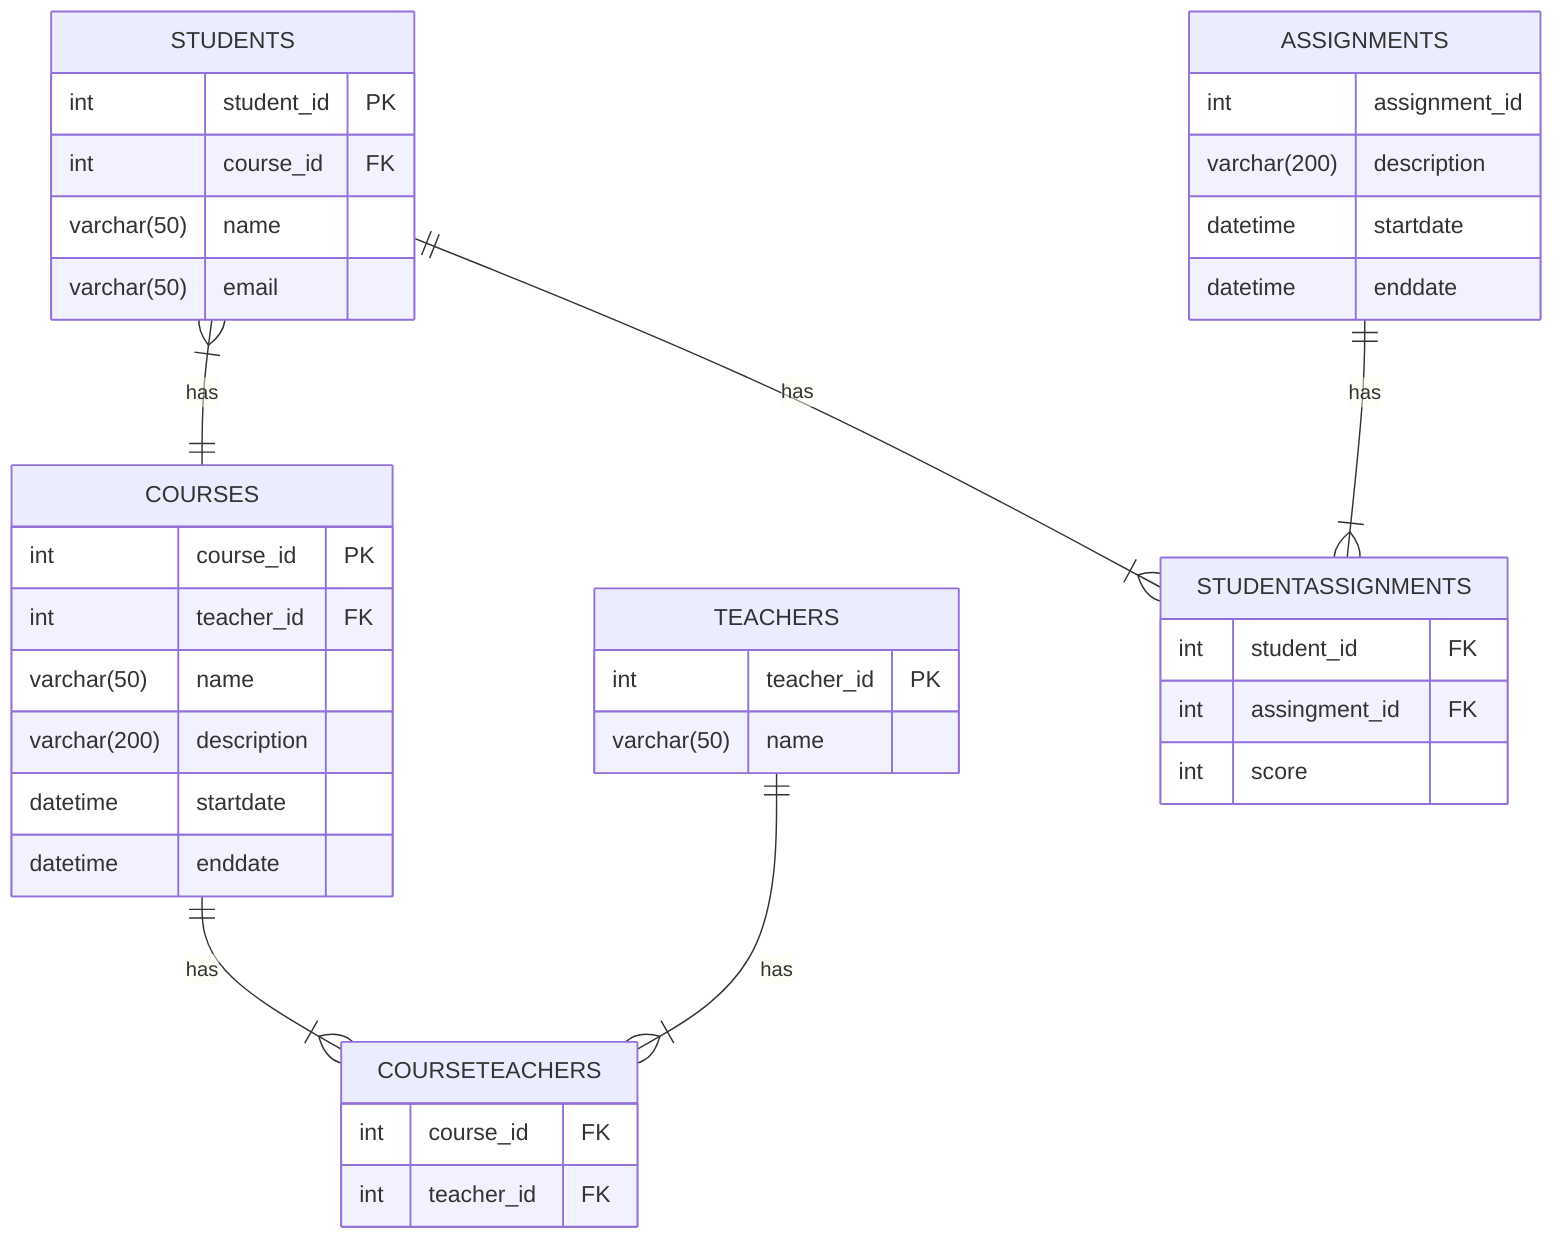 erDiagram
    COURSES {
        int course_id PK
        int teacher_id FK
        varchar(50) name
        varchar(200) description
        datetime startdate
        datetime enddate
    }
    TEACHERS {
        int teacher_id PK
        varchar(50) name
    }
    COURSETEACHERS {
        int course_id FK
        int teacher_id FK
    }
    STUDENTS {
        int student_id PK
        int course_id FK
        varchar(50) name
        varchar(50) email
    }
    ASSIGNMENTS {
        int assignment_id
        varchar(200) description
        datetime startdate
        datetime enddate
    }
    STUDENTASSIGNMENTS {
        int student_id FK
        int assingment_id FK
        int score
    }

    COURSES ||--|{ COURSETEACHERS : has
    TEACHERS ||--|{ COURSETEACHERS : has
    STUDENTS }|--|| COURSES : has
    STUDENTS ||--|{ STUDENTASSIGNMENTS : has
    ASSIGNMENTS ||--|{ STUDENTASSIGNMENTS : has